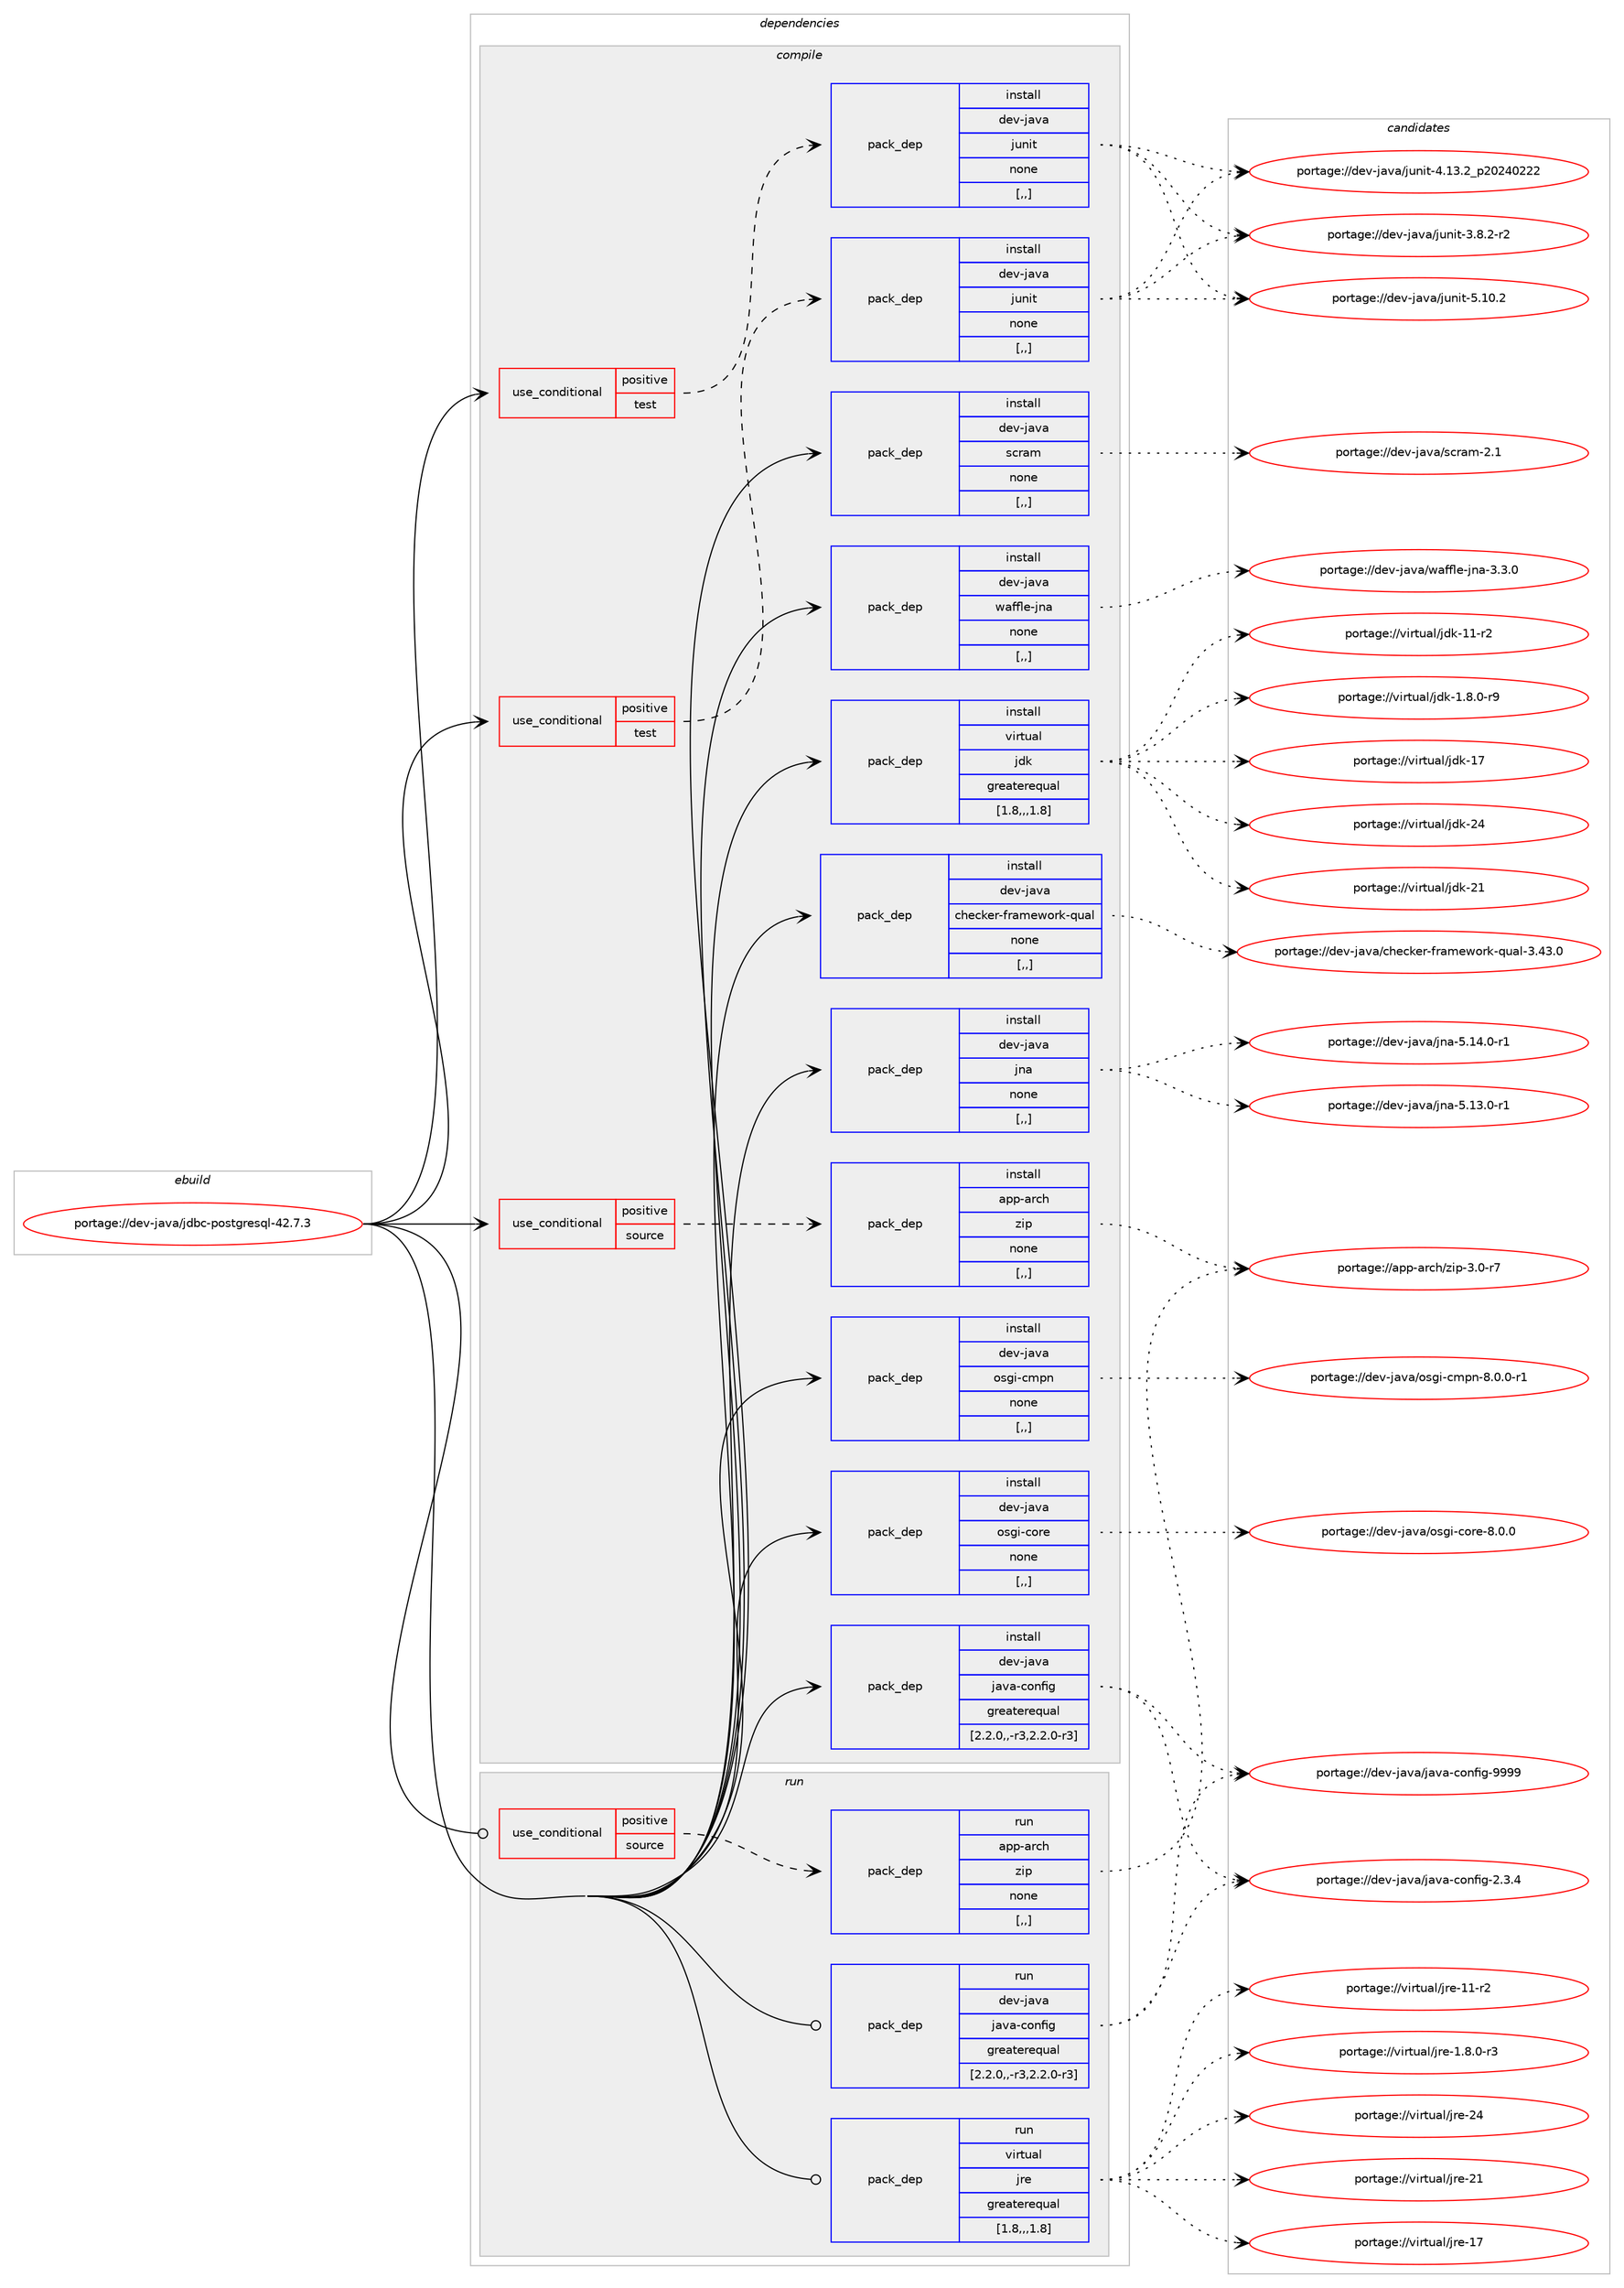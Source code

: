 digraph prolog {

# *************
# Graph options
# *************

newrank=true;
concentrate=true;
compound=true;
graph [rankdir=LR,fontname=Helvetica,fontsize=10,ranksep=1.5];#, ranksep=2.5, nodesep=0.2];
edge  [arrowhead=vee];
node  [fontname=Helvetica,fontsize=10];

# **********
# The ebuild
# **********

subgraph cluster_leftcol {
color=gray;
label=<<i>ebuild</i>>;
id [label="portage://dev-java/jdbc-postgresql-42.7.3", color=red, width=4, href="../dev-java/jdbc-postgresql-42.7.3.svg"];
}

# ****************
# The dependencies
# ****************

subgraph cluster_midcol {
color=gray;
label=<<i>dependencies</i>>;
subgraph cluster_compile {
fillcolor="#eeeeee";
style=filled;
label=<<i>compile</i>>;
subgraph cond21984 {
dependency95151 [label=<<TABLE BORDER="0" CELLBORDER="1" CELLSPACING="0" CELLPADDING="4"><TR><TD ROWSPAN="3" CELLPADDING="10">use_conditional</TD></TR><TR><TD>positive</TD></TR><TR><TD>source</TD></TR></TABLE>>, shape=none, color=red];
subgraph pack72112 {
dependency95152 [label=<<TABLE BORDER="0" CELLBORDER="1" CELLSPACING="0" CELLPADDING="4" WIDTH="220"><TR><TD ROWSPAN="6" CELLPADDING="30">pack_dep</TD></TR><TR><TD WIDTH="110">install</TD></TR><TR><TD>app-arch</TD></TR><TR><TD>zip</TD></TR><TR><TD>none</TD></TR><TR><TD>[,,]</TD></TR></TABLE>>, shape=none, color=blue];
}
dependency95151:e -> dependency95152:w [weight=20,style="dashed",arrowhead="vee"];
}
id:e -> dependency95151:w [weight=20,style="solid",arrowhead="vee"];
subgraph cond21985 {
dependency95153 [label=<<TABLE BORDER="0" CELLBORDER="1" CELLSPACING="0" CELLPADDING="4"><TR><TD ROWSPAN="3" CELLPADDING="10">use_conditional</TD></TR><TR><TD>positive</TD></TR><TR><TD>test</TD></TR></TABLE>>, shape=none, color=red];
subgraph pack72113 {
dependency95154 [label=<<TABLE BORDER="0" CELLBORDER="1" CELLSPACING="0" CELLPADDING="4" WIDTH="220"><TR><TD ROWSPAN="6" CELLPADDING="30">pack_dep</TD></TR><TR><TD WIDTH="110">install</TD></TR><TR><TD>dev-java</TD></TR><TR><TD>junit</TD></TR><TR><TD>none</TD></TR><TR><TD>[,,]</TD></TR></TABLE>>, shape=none, color=blue];
}
dependency95153:e -> dependency95154:w [weight=20,style="dashed",arrowhead="vee"];
}
id:e -> dependency95153:w [weight=20,style="solid",arrowhead="vee"];
subgraph cond21986 {
dependency95155 [label=<<TABLE BORDER="0" CELLBORDER="1" CELLSPACING="0" CELLPADDING="4"><TR><TD ROWSPAN="3" CELLPADDING="10">use_conditional</TD></TR><TR><TD>positive</TD></TR><TR><TD>test</TD></TR></TABLE>>, shape=none, color=red];
subgraph pack72114 {
dependency95156 [label=<<TABLE BORDER="0" CELLBORDER="1" CELLSPACING="0" CELLPADDING="4" WIDTH="220"><TR><TD ROWSPAN="6" CELLPADDING="30">pack_dep</TD></TR><TR><TD WIDTH="110">install</TD></TR><TR><TD>dev-java</TD></TR><TR><TD>junit</TD></TR><TR><TD>none</TD></TR><TR><TD>[,,]</TD></TR></TABLE>>, shape=none, color=blue];
}
dependency95155:e -> dependency95156:w [weight=20,style="dashed",arrowhead="vee"];
}
id:e -> dependency95155:w [weight=20,style="solid",arrowhead="vee"];
subgraph pack72115 {
dependency95157 [label=<<TABLE BORDER="0" CELLBORDER="1" CELLSPACING="0" CELLPADDING="4" WIDTH="220"><TR><TD ROWSPAN="6" CELLPADDING="30">pack_dep</TD></TR><TR><TD WIDTH="110">install</TD></TR><TR><TD>dev-java</TD></TR><TR><TD>checker-framework-qual</TD></TR><TR><TD>none</TD></TR><TR><TD>[,,]</TD></TR></TABLE>>, shape=none, color=blue];
}
id:e -> dependency95157:w [weight=20,style="solid",arrowhead="vee"];
subgraph pack72116 {
dependency95158 [label=<<TABLE BORDER="0" CELLBORDER="1" CELLSPACING="0" CELLPADDING="4" WIDTH="220"><TR><TD ROWSPAN="6" CELLPADDING="30">pack_dep</TD></TR><TR><TD WIDTH="110">install</TD></TR><TR><TD>dev-java</TD></TR><TR><TD>java-config</TD></TR><TR><TD>greaterequal</TD></TR><TR><TD>[2.2.0,,-r3,2.2.0-r3]</TD></TR></TABLE>>, shape=none, color=blue];
}
id:e -> dependency95158:w [weight=20,style="solid",arrowhead="vee"];
subgraph pack72117 {
dependency95159 [label=<<TABLE BORDER="0" CELLBORDER="1" CELLSPACING="0" CELLPADDING="4" WIDTH="220"><TR><TD ROWSPAN="6" CELLPADDING="30">pack_dep</TD></TR><TR><TD WIDTH="110">install</TD></TR><TR><TD>dev-java</TD></TR><TR><TD>jna</TD></TR><TR><TD>none</TD></TR><TR><TD>[,,]</TD></TR></TABLE>>, shape=none, color=blue];
}
id:e -> dependency95159:w [weight=20,style="solid",arrowhead="vee"];
subgraph pack72118 {
dependency95160 [label=<<TABLE BORDER="0" CELLBORDER="1" CELLSPACING="0" CELLPADDING="4" WIDTH="220"><TR><TD ROWSPAN="6" CELLPADDING="30">pack_dep</TD></TR><TR><TD WIDTH="110">install</TD></TR><TR><TD>dev-java</TD></TR><TR><TD>osgi-cmpn</TD></TR><TR><TD>none</TD></TR><TR><TD>[,,]</TD></TR></TABLE>>, shape=none, color=blue];
}
id:e -> dependency95160:w [weight=20,style="solid",arrowhead="vee"];
subgraph pack72119 {
dependency95161 [label=<<TABLE BORDER="0" CELLBORDER="1" CELLSPACING="0" CELLPADDING="4" WIDTH="220"><TR><TD ROWSPAN="6" CELLPADDING="30">pack_dep</TD></TR><TR><TD WIDTH="110">install</TD></TR><TR><TD>dev-java</TD></TR><TR><TD>osgi-core</TD></TR><TR><TD>none</TD></TR><TR><TD>[,,]</TD></TR></TABLE>>, shape=none, color=blue];
}
id:e -> dependency95161:w [weight=20,style="solid",arrowhead="vee"];
subgraph pack72120 {
dependency95162 [label=<<TABLE BORDER="0" CELLBORDER="1" CELLSPACING="0" CELLPADDING="4" WIDTH="220"><TR><TD ROWSPAN="6" CELLPADDING="30">pack_dep</TD></TR><TR><TD WIDTH="110">install</TD></TR><TR><TD>dev-java</TD></TR><TR><TD>scram</TD></TR><TR><TD>none</TD></TR><TR><TD>[,,]</TD></TR></TABLE>>, shape=none, color=blue];
}
id:e -> dependency95162:w [weight=20,style="solid",arrowhead="vee"];
subgraph pack72121 {
dependency95163 [label=<<TABLE BORDER="0" CELLBORDER="1" CELLSPACING="0" CELLPADDING="4" WIDTH="220"><TR><TD ROWSPAN="6" CELLPADDING="30">pack_dep</TD></TR><TR><TD WIDTH="110">install</TD></TR><TR><TD>dev-java</TD></TR><TR><TD>waffle-jna</TD></TR><TR><TD>none</TD></TR><TR><TD>[,,]</TD></TR></TABLE>>, shape=none, color=blue];
}
id:e -> dependency95163:w [weight=20,style="solid",arrowhead="vee"];
subgraph pack72122 {
dependency95164 [label=<<TABLE BORDER="0" CELLBORDER="1" CELLSPACING="0" CELLPADDING="4" WIDTH="220"><TR><TD ROWSPAN="6" CELLPADDING="30">pack_dep</TD></TR><TR><TD WIDTH="110">install</TD></TR><TR><TD>virtual</TD></TR><TR><TD>jdk</TD></TR><TR><TD>greaterequal</TD></TR><TR><TD>[1.8,,,1.8]</TD></TR></TABLE>>, shape=none, color=blue];
}
id:e -> dependency95164:w [weight=20,style="solid",arrowhead="vee"];
}
subgraph cluster_compileandrun {
fillcolor="#eeeeee";
style=filled;
label=<<i>compile and run</i>>;
}
subgraph cluster_run {
fillcolor="#eeeeee";
style=filled;
label=<<i>run</i>>;
subgraph cond21987 {
dependency95165 [label=<<TABLE BORDER="0" CELLBORDER="1" CELLSPACING="0" CELLPADDING="4"><TR><TD ROWSPAN="3" CELLPADDING="10">use_conditional</TD></TR><TR><TD>positive</TD></TR><TR><TD>source</TD></TR></TABLE>>, shape=none, color=red];
subgraph pack72123 {
dependency95166 [label=<<TABLE BORDER="0" CELLBORDER="1" CELLSPACING="0" CELLPADDING="4" WIDTH="220"><TR><TD ROWSPAN="6" CELLPADDING="30">pack_dep</TD></TR><TR><TD WIDTH="110">run</TD></TR><TR><TD>app-arch</TD></TR><TR><TD>zip</TD></TR><TR><TD>none</TD></TR><TR><TD>[,,]</TD></TR></TABLE>>, shape=none, color=blue];
}
dependency95165:e -> dependency95166:w [weight=20,style="dashed",arrowhead="vee"];
}
id:e -> dependency95165:w [weight=20,style="solid",arrowhead="odot"];
subgraph pack72124 {
dependency95167 [label=<<TABLE BORDER="0" CELLBORDER="1" CELLSPACING="0" CELLPADDING="4" WIDTH="220"><TR><TD ROWSPAN="6" CELLPADDING="30">pack_dep</TD></TR><TR><TD WIDTH="110">run</TD></TR><TR><TD>dev-java</TD></TR><TR><TD>java-config</TD></TR><TR><TD>greaterequal</TD></TR><TR><TD>[2.2.0,,-r3,2.2.0-r3]</TD></TR></TABLE>>, shape=none, color=blue];
}
id:e -> dependency95167:w [weight=20,style="solid",arrowhead="odot"];
subgraph pack72125 {
dependency95168 [label=<<TABLE BORDER="0" CELLBORDER="1" CELLSPACING="0" CELLPADDING="4" WIDTH="220"><TR><TD ROWSPAN="6" CELLPADDING="30">pack_dep</TD></TR><TR><TD WIDTH="110">run</TD></TR><TR><TD>virtual</TD></TR><TR><TD>jre</TD></TR><TR><TD>greaterequal</TD></TR><TR><TD>[1.8,,,1.8]</TD></TR></TABLE>>, shape=none, color=blue];
}
id:e -> dependency95168:w [weight=20,style="solid",arrowhead="odot"];
}
}

# **************
# The candidates
# **************

subgraph cluster_choices {
rank=same;
color=gray;
label=<<i>candidates</i>>;

subgraph choice72112 {
color=black;
nodesep=1;
choice9711211245971149910447122105112455146484511455 [label="portage://app-arch/zip-3.0-r7", color=red, width=4,href="../app-arch/zip-3.0-r7.svg"];
dependency95152:e -> choice9711211245971149910447122105112455146484511455:w [style=dotted,weight="100"];
}
subgraph choice72113 {
color=black;
nodesep=1;
choice1001011184510697118974710611711010511645534649484650 [label="portage://dev-java/junit-5.10.2", color=red, width=4,href="../dev-java/junit-5.10.2.svg"];
choice1001011184510697118974710611711010511645524649514650951125048505248505050 [label="portage://dev-java/junit-4.13.2_p20240222", color=red, width=4,href="../dev-java/junit-4.13.2_p20240222.svg"];
choice100101118451069711897471061171101051164551465646504511450 [label="portage://dev-java/junit-3.8.2-r2", color=red, width=4,href="../dev-java/junit-3.8.2-r2.svg"];
dependency95154:e -> choice1001011184510697118974710611711010511645534649484650:w [style=dotted,weight="100"];
dependency95154:e -> choice1001011184510697118974710611711010511645524649514650951125048505248505050:w [style=dotted,weight="100"];
dependency95154:e -> choice100101118451069711897471061171101051164551465646504511450:w [style=dotted,weight="100"];
}
subgraph choice72114 {
color=black;
nodesep=1;
choice1001011184510697118974710611711010511645534649484650 [label="portage://dev-java/junit-5.10.2", color=red, width=4,href="../dev-java/junit-5.10.2.svg"];
choice1001011184510697118974710611711010511645524649514650951125048505248505050 [label="portage://dev-java/junit-4.13.2_p20240222", color=red, width=4,href="../dev-java/junit-4.13.2_p20240222.svg"];
choice100101118451069711897471061171101051164551465646504511450 [label="portage://dev-java/junit-3.8.2-r2", color=red, width=4,href="../dev-java/junit-3.8.2-r2.svg"];
dependency95156:e -> choice1001011184510697118974710611711010511645534649484650:w [style=dotted,weight="100"];
dependency95156:e -> choice1001011184510697118974710611711010511645524649514650951125048505248505050:w [style=dotted,weight="100"];
dependency95156:e -> choice100101118451069711897471061171101051164551465646504511450:w [style=dotted,weight="100"];
}
subgraph choice72115 {
color=black;
nodesep=1;
choice1001011184510697118974799104101991071011144510211497109101119111114107451131179710845514652514648 [label="portage://dev-java/checker-framework-qual-3.43.0", color=red, width=4,href="../dev-java/checker-framework-qual-3.43.0.svg"];
dependency95157:e -> choice1001011184510697118974799104101991071011144510211497109101119111114107451131179710845514652514648:w [style=dotted,weight="100"];
}
subgraph choice72116 {
color=black;
nodesep=1;
choice10010111845106971189747106971189745991111101021051034557575757 [label="portage://dev-java/java-config-9999", color=red, width=4,href="../dev-java/java-config-9999.svg"];
choice1001011184510697118974710697118974599111110102105103455046514652 [label="portage://dev-java/java-config-2.3.4", color=red, width=4,href="../dev-java/java-config-2.3.4.svg"];
dependency95158:e -> choice10010111845106971189747106971189745991111101021051034557575757:w [style=dotted,weight="100"];
dependency95158:e -> choice1001011184510697118974710697118974599111110102105103455046514652:w [style=dotted,weight="100"];
}
subgraph choice72117 {
color=black;
nodesep=1;
choice1001011184510697118974710611097455346495246484511449 [label="portage://dev-java/jna-5.14.0-r1", color=red, width=4,href="../dev-java/jna-5.14.0-r1.svg"];
choice1001011184510697118974710611097455346495146484511449 [label="portage://dev-java/jna-5.13.0-r1", color=red, width=4,href="../dev-java/jna-5.13.0-r1.svg"];
dependency95159:e -> choice1001011184510697118974710611097455346495246484511449:w [style=dotted,weight="100"];
dependency95159:e -> choice1001011184510697118974710611097455346495146484511449:w [style=dotted,weight="100"];
}
subgraph choice72118 {
color=black;
nodesep=1;
choice1001011184510697118974711111510310545991091121104556464846484511449 [label="portage://dev-java/osgi-cmpn-8.0.0-r1", color=red, width=4,href="../dev-java/osgi-cmpn-8.0.0-r1.svg"];
dependency95160:e -> choice1001011184510697118974711111510310545991091121104556464846484511449:w [style=dotted,weight="100"];
}
subgraph choice72119 {
color=black;
nodesep=1;
choice100101118451069711897471111151031054599111114101455646484648 [label="portage://dev-java/osgi-core-8.0.0", color=red, width=4,href="../dev-java/osgi-core-8.0.0.svg"];
dependency95161:e -> choice100101118451069711897471111151031054599111114101455646484648:w [style=dotted,weight="100"];
}
subgraph choice72120 {
color=black;
nodesep=1;
choice10010111845106971189747115991149710945504649 [label="portage://dev-java/scram-2.1", color=red, width=4,href="../dev-java/scram-2.1.svg"];
dependency95162:e -> choice10010111845106971189747115991149710945504649:w [style=dotted,weight="100"];
}
subgraph choice72121 {
color=black;
nodesep=1;
choice10010111845106971189747119971021021081014510611097455146514648 [label="portage://dev-java/waffle-jna-3.3.0", color=red, width=4,href="../dev-java/waffle-jna-3.3.0.svg"];
dependency95163:e -> choice10010111845106971189747119971021021081014510611097455146514648:w [style=dotted,weight="100"];
}
subgraph choice72122 {
color=black;
nodesep=1;
choice1181051141161179710847106100107455052 [label="portage://virtual/jdk-24", color=red, width=4,href="../virtual/jdk-24.svg"];
choice1181051141161179710847106100107455049 [label="portage://virtual/jdk-21", color=red, width=4,href="../virtual/jdk-21.svg"];
choice1181051141161179710847106100107454955 [label="portage://virtual/jdk-17", color=red, width=4,href="../virtual/jdk-17.svg"];
choice11810511411611797108471061001074549494511450 [label="portage://virtual/jdk-11-r2", color=red, width=4,href="../virtual/jdk-11-r2.svg"];
choice11810511411611797108471061001074549465646484511457 [label="portage://virtual/jdk-1.8.0-r9", color=red, width=4,href="../virtual/jdk-1.8.0-r9.svg"];
dependency95164:e -> choice1181051141161179710847106100107455052:w [style=dotted,weight="100"];
dependency95164:e -> choice1181051141161179710847106100107455049:w [style=dotted,weight="100"];
dependency95164:e -> choice1181051141161179710847106100107454955:w [style=dotted,weight="100"];
dependency95164:e -> choice11810511411611797108471061001074549494511450:w [style=dotted,weight="100"];
dependency95164:e -> choice11810511411611797108471061001074549465646484511457:w [style=dotted,weight="100"];
}
subgraph choice72123 {
color=black;
nodesep=1;
choice9711211245971149910447122105112455146484511455 [label="portage://app-arch/zip-3.0-r7", color=red, width=4,href="../app-arch/zip-3.0-r7.svg"];
dependency95166:e -> choice9711211245971149910447122105112455146484511455:w [style=dotted,weight="100"];
}
subgraph choice72124 {
color=black;
nodesep=1;
choice10010111845106971189747106971189745991111101021051034557575757 [label="portage://dev-java/java-config-9999", color=red, width=4,href="../dev-java/java-config-9999.svg"];
choice1001011184510697118974710697118974599111110102105103455046514652 [label="portage://dev-java/java-config-2.3.4", color=red, width=4,href="../dev-java/java-config-2.3.4.svg"];
dependency95167:e -> choice10010111845106971189747106971189745991111101021051034557575757:w [style=dotted,weight="100"];
dependency95167:e -> choice1001011184510697118974710697118974599111110102105103455046514652:w [style=dotted,weight="100"];
}
subgraph choice72125 {
color=black;
nodesep=1;
choice1181051141161179710847106114101455052 [label="portage://virtual/jre-24", color=red, width=4,href="../virtual/jre-24.svg"];
choice1181051141161179710847106114101455049 [label="portage://virtual/jre-21", color=red, width=4,href="../virtual/jre-21.svg"];
choice1181051141161179710847106114101454955 [label="portage://virtual/jre-17", color=red, width=4,href="../virtual/jre-17.svg"];
choice11810511411611797108471061141014549494511450 [label="portage://virtual/jre-11-r2", color=red, width=4,href="../virtual/jre-11-r2.svg"];
choice11810511411611797108471061141014549465646484511451 [label="portage://virtual/jre-1.8.0-r3", color=red, width=4,href="../virtual/jre-1.8.0-r3.svg"];
dependency95168:e -> choice1181051141161179710847106114101455052:w [style=dotted,weight="100"];
dependency95168:e -> choice1181051141161179710847106114101455049:w [style=dotted,weight="100"];
dependency95168:e -> choice1181051141161179710847106114101454955:w [style=dotted,weight="100"];
dependency95168:e -> choice11810511411611797108471061141014549494511450:w [style=dotted,weight="100"];
dependency95168:e -> choice11810511411611797108471061141014549465646484511451:w [style=dotted,weight="100"];
}
}

}
